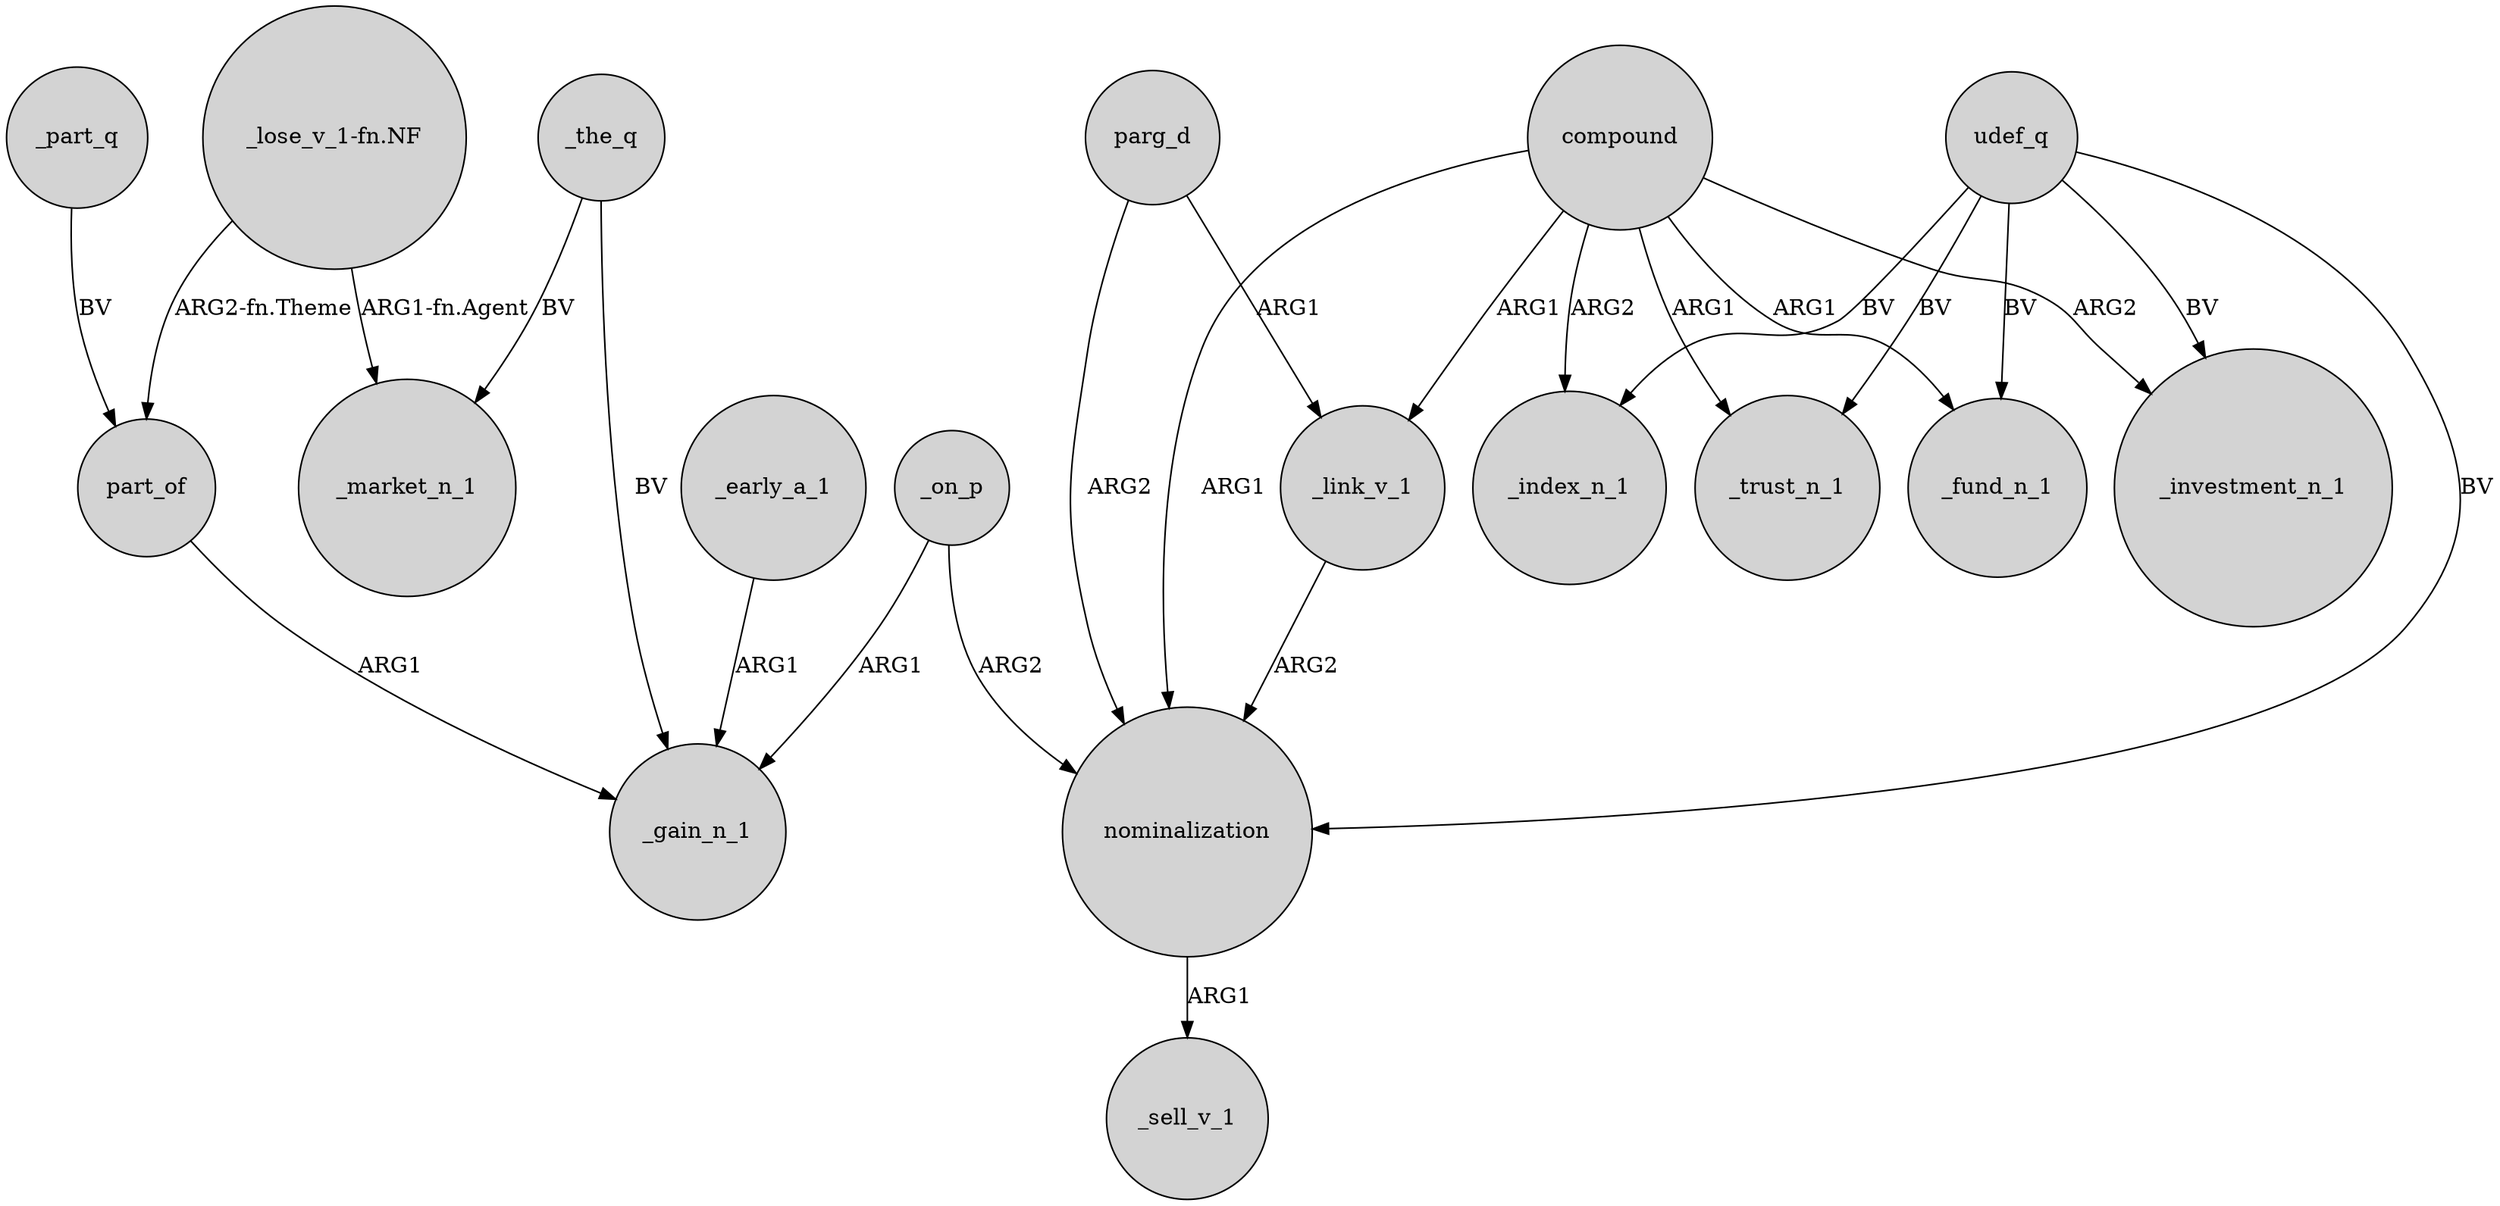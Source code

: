 digraph {
	node [shape=circle style=filled]
	nominalization -> _sell_v_1 [label=ARG1]
	_on_p -> _gain_n_1 [label=ARG1]
	compound -> _index_n_1 [label=ARG2]
	_on_p -> nominalization [label=ARG2]
	parg_d -> _link_v_1 [label=ARG1]
	part_of -> _gain_n_1 [label=ARG1]
	compound -> _investment_n_1 [label=ARG2]
	compound -> _link_v_1 [label=ARG1]
	udef_q -> _index_n_1 [label=BV]
	_link_v_1 -> nominalization [label=ARG2]
	_part_q -> part_of [label=BV]
	_the_q -> _gain_n_1 [label=BV]
	"_lose_v_1-fn.NF" -> part_of [label="ARG2-fn.Theme"]
	udef_q -> _trust_n_1 [label=BV]
	_early_a_1 -> _gain_n_1 [label=ARG1]
	parg_d -> nominalization [label=ARG2]
	compound -> _trust_n_1 [label=ARG1]
	udef_q -> _fund_n_1 [label=BV]
	udef_q -> nominalization [label=BV]
	udef_q -> _investment_n_1 [label=BV]
	"_lose_v_1-fn.NF" -> _market_n_1 [label="ARG1-fn.Agent"]
	_the_q -> _market_n_1 [label=BV]
	compound -> nominalization [label=ARG1]
	compound -> _fund_n_1 [label=ARG1]
}
